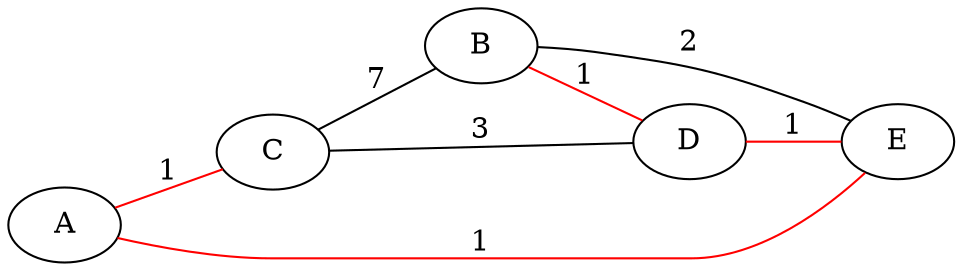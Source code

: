 graph G {
rankdir=LR;
0[label=A];
1[label=B];
2[label=C];
3[label=D];
4[label=E];
0--2[label=1, color=red];
1--3[label=1, color=red];
1--4[label=2];
2--1[label=7];
2--3[label=3];
3--4[label=1, color=red];
4--0[label=1, color=red];
}
